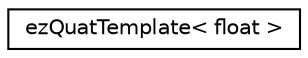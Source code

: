 digraph "Graphical Class Hierarchy"
{
 // LATEX_PDF_SIZE
  edge [fontname="Helvetica",fontsize="10",labelfontname="Helvetica",labelfontsize="10"];
  node [fontname="Helvetica",fontsize="10",shape=record];
  rankdir="LR";
  Node0 [label="ezQuatTemplate\< float \>",height=0.2,width=0.4,color="black", fillcolor="white", style="filled",URL="$de/d15/classez_quat_template.htm",tooltip=" "];
}
